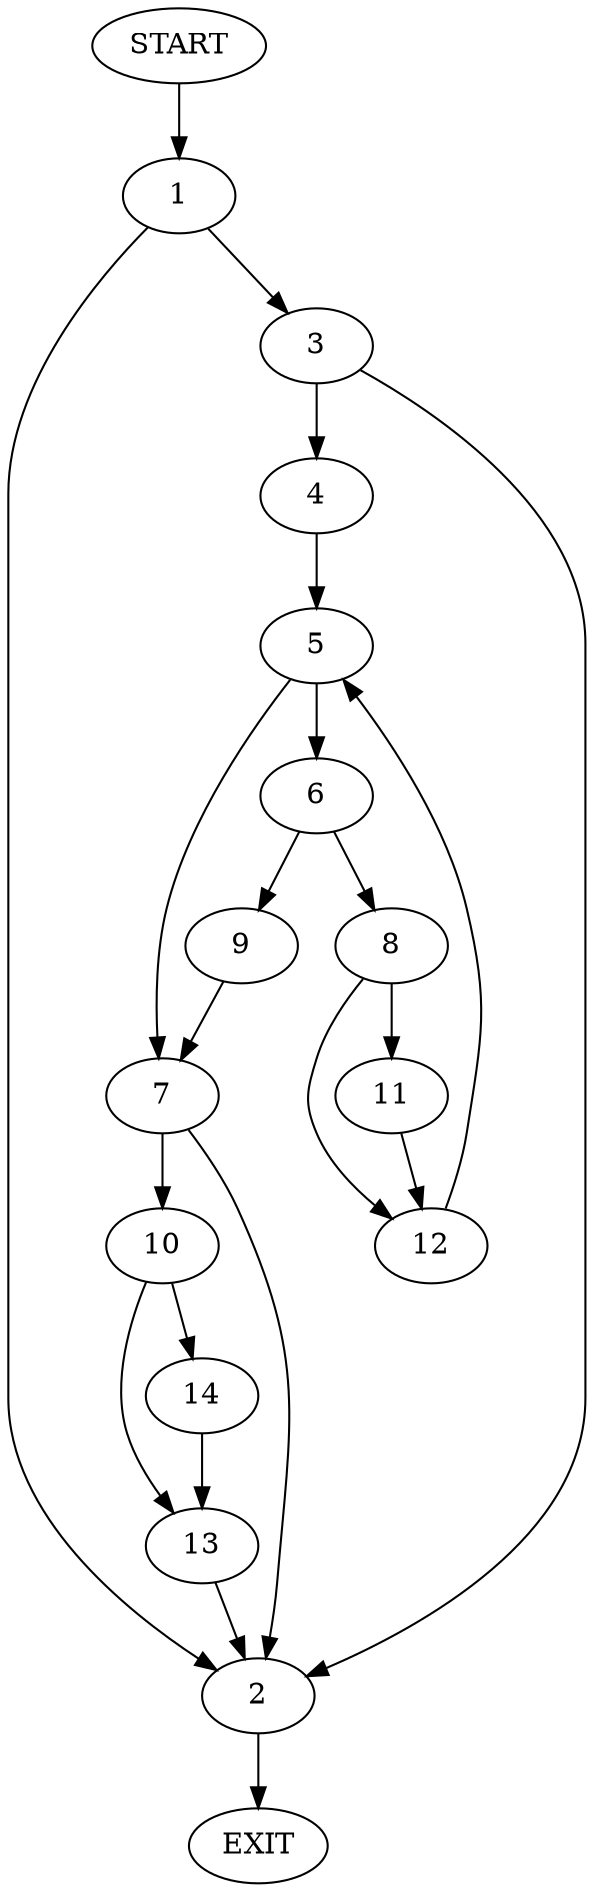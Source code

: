 digraph {
0 [label="START"]
15 [label="EXIT"]
0 -> 1
1 -> 2
1 -> 3
2 -> 15
3 -> 2
3 -> 4
4 -> 5
5 -> 6
5 -> 7
6 -> 8
6 -> 9
7 -> 2
7 -> 10
8 -> 11
8 -> 12
9 -> 7
12 -> 5
11 -> 12
10 -> 13
10 -> 14
13 -> 2
14 -> 13
}
